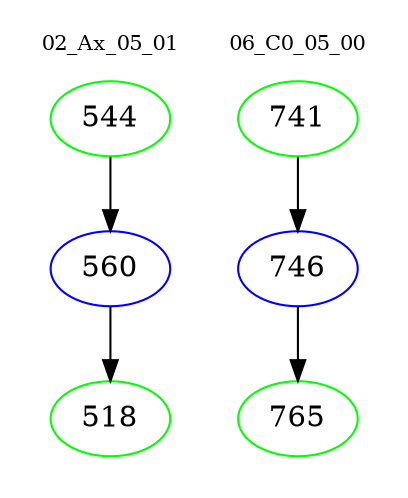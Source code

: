 digraph{
subgraph cluster_0 {
color = white
label = "02_Ax_05_01";
fontsize=10;
T0_544 [label="544", color="green"]
T0_544 -> T0_560 [color="black"]
T0_560 [label="560", color="blue"]
T0_560 -> T0_518 [color="black"]
T0_518 [label="518", color="green"]
}
subgraph cluster_1 {
color = white
label = "06_C0_05_00";
fontsize=10;
T1_741 [label="741", color="green"]
T1_741 -> T1_746 [color="black"]
T1_746 [label="746", color="blue"]
T1_746 -> T1_765 [color="black"]
T1_765 [label="765", color="green"]
}
}
